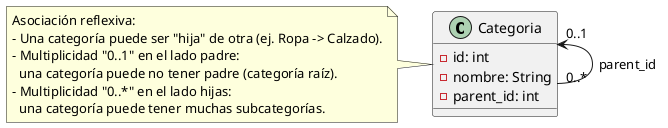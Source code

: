 @startuml
class Categoria {
  - id: int
  - nombre: String
  - parent_id: int
}

' Una categoría puede tener subcategorías (relación reflexiva)
Categoria "0..1" <-- "0..*" Categoria : parent_id

note left of Categoria
Asociación reflexiva:
- Una categoría puede ser "hija" de otra (ej. Ropa -> Calzado).
- Multiplicidad "0..1" en el lado padre:
  una categoría puede no tener padre (categoría raíz).
- Multiplicidad "0..*" en el lado hijas:
  una categoría puede tener muchas subcategorías.
end note
@enduml